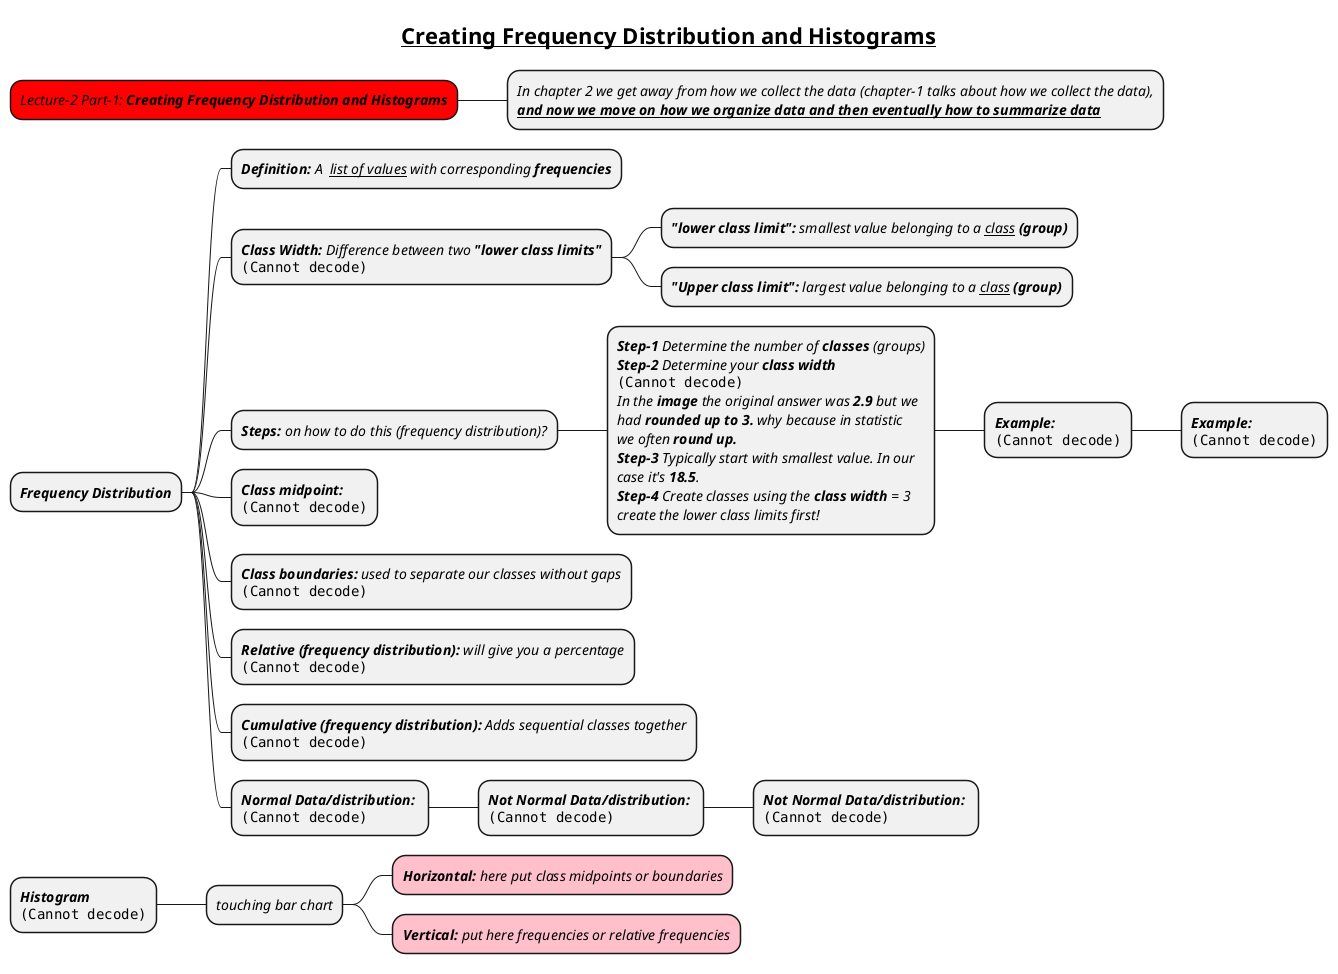 @startmindmap
skinparam node {
    FontStyle italic
}

title =__Creating Frequency Distribution and Histograms__

*[#red] Lecture-2 Part-1: **Creating Frequency Distribution and Histograms**

**:In chapter 2 we get away from how we collect the data (chapter-1 talks about how we collect the data),
**__and now we move on how we organize data and then eventually how to summarize data__**;

* **Frequency Distribution**
** **Definition:** A  __list of values__ with corresponding **frequencies**
** **Class Width:** Difference between two **"lower class limits"**\n<img:images/img_5.png>
*** **"lower class limit":** smallest value belonging to a __class__ **(group)**
*** **"Upper class limit":** largest value belonging to a __class__ **(group)**
** **Steps:** on how to do this (frequency distribution)?
***:**Step-1** Determine the number of **classes** (groups)
**Step-2** Determine your **class width**
<img:images/img.png>
In the **image** the original answer was **2.9** but we
had **rounded up to 3.** why because in statistic
we often **round up.**
**Step-3** Typically start with smallest value. In our
case it's **18.5**.
**Step-4** Create classes using the **class width** = 3
create the lower class limits first!;

**** **Example:** \n<img:images/img_1.png>
***** **Example:** \n<img:images/img_6.png>
** **Class midpoint:** \n<img:images/img_2.png>
** **Class boundaries:** used to separate our classes without gaps\n<img:images/img_4.png>
** **Relative (frequency distribution):** will give you a percentage\n<img:images/img_3.png>
** **Cumulative (frequency distribution):** Adds sequential classes together\n<img:images/img_7.png>
** **Normal Data/distribution:** \n<img:images/img_8.png>
*** **Not Normal Data/distribution:** \n<img:images/img_9.png>
**** **Not Normal Data/distribution:** \n<img:images/img_10.png>

* **Histogram**\n<img:images/img_11.png>
** touching bar chart
***[#pink] **Horizontal:** here put class midpoints or boundaries
***[#pink] **Vertical:** put here frequencies or relative frequencies

@endmindmap
